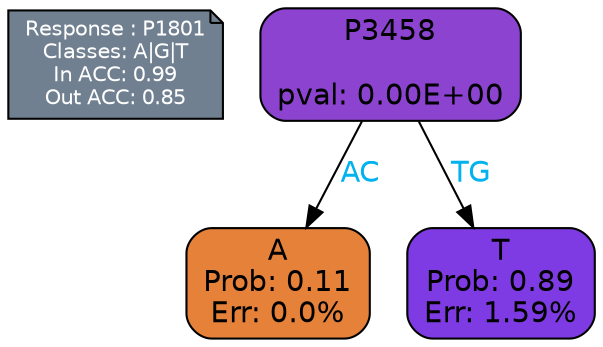 digraph Tree {
node [shape=box, style="filled, rounded", color="black", fontname=helvetica] ;
graph [ranksep=equally, splines=polylines, bgcolor=transparent, dpi=600] ;
edge [fontname=helvetica] ;
LEGEND [label="Response : P1801
Classes: A|G|T
In ACC: 0.99
Out ACC: 0.85
",shape=note,align=left,style=filled,fillcolor="slategray",fontcolor="white",fontsize=10];1 [label="P3458

pval: 0.00E+00", fillcolor="#8b43d0"] ;
2 [label="A
Prob: 0.11
Err: 0.0%", fillcolor="#e58139"] ;
3 [label="T
Prob: 0.89
Err: 1.59%", fillcolor="#7f3be3"] ;
1 -> 2 [label="AC",fontcolor=deepskyblue2] ;
1 -> 3 [label="TG",fontcolor=deepskyblue2] ;
{rank = same; 2;3;}{rank = same; LEGEND;1;}}